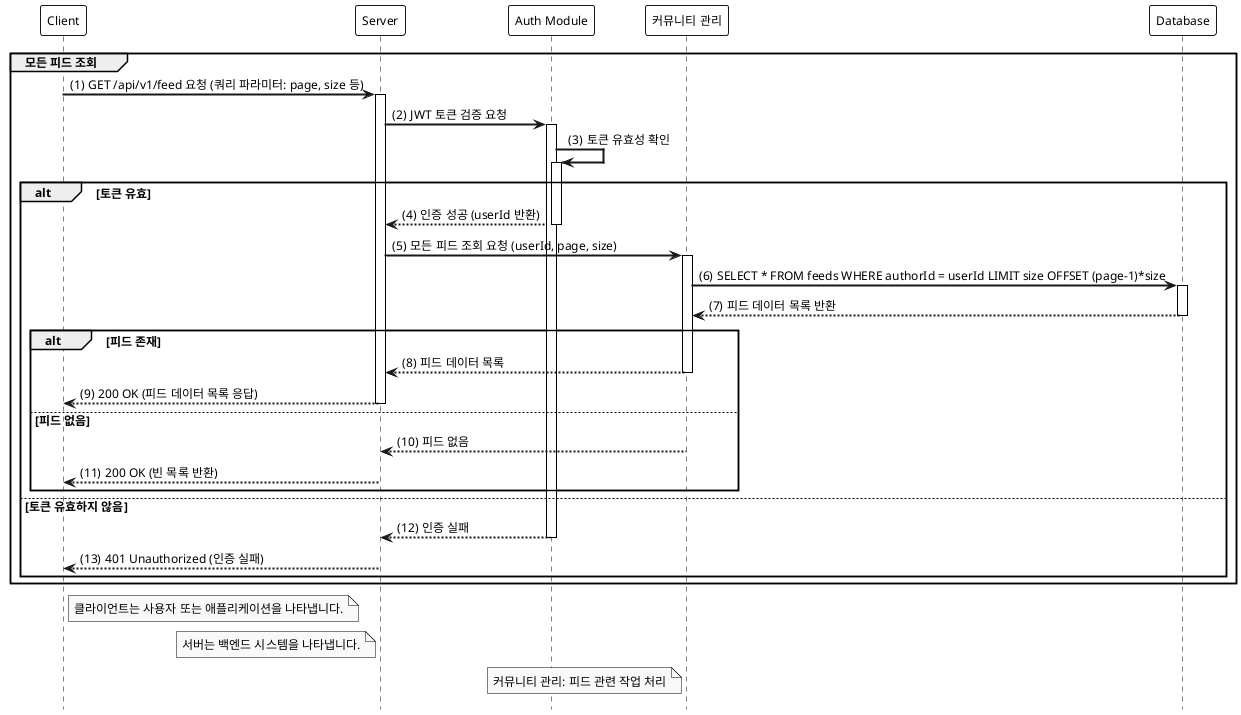 @startuml

hide footbox
autoactivate on

' 스타일 설정
skinparam monochrome true
skinparam shadowing false
skinparam defaultFontSize 12
skinparam defaultFontName Arial
skinparam activityBackgroundColor #EFEFEF
skinparam activityBorderColor #CCCCCC
skinparam sequenceArrowThickness 2
skinparam sequenceParticipantBorderThickness 1
skinparam sequenceParticipantBackgroundColor #FFFFFF
skinparam sequenceLifeLineBorderColor #000000
skinparam sequenceLifeLineBackgroundColor #FFFFFF
skinparam noteBackgroundColor #FFFFCC
skinparam noteBorderColor #000000

participant "Client" as C
participant "Server" as S
participant "Auth Module" as AM
participant "커뮤니티 관리" as CM
participant "Database" as DB

group 모든 피드 조회
    autonumber 1 "(0)"
    C -> S: GET /api/v1/feed 요청 (쿼리 파라미터: page, size 등)
    S -> AM: JWT 토큰 검증 요청
    AM -> AM: 토큰 유효성 확인
    alt 토큰 유효
        AM --> S: 인증 성공 (userId 반환)
        S -> CM: 모든 피드 조회 요청 (userId, page, size)
        CM -> DB: SELECT * FROM feeds WHERE authorId = userId LIMIT size OFFSET (page-1)*size
        DB --> CM: 피드 데이터 목록 반환
        alt 피드 존재
            CM --> S: 피드 데이터 목록
            S --> C: 200 OK (피드 데이터 목록 응답)
        else 피드 없음
            CM --> S: 피드 없음
            S --> C: 200 OK (빈 목록 반환)
        end
    else 토큰 유효하지 않음
        AM --> S: 인증 실패
        S --> C: 401 Unauthorized (인증 실패)
    end
end

note right of C: 클라이언트는 사용자 또는 애플리케이션을 나타냅니다.
note left of S: 서버는 백엔드 시스템을 나타냅니다.
note left of CM: 커뮤니티 관리: 피드 관련 작업 처리

@enduml